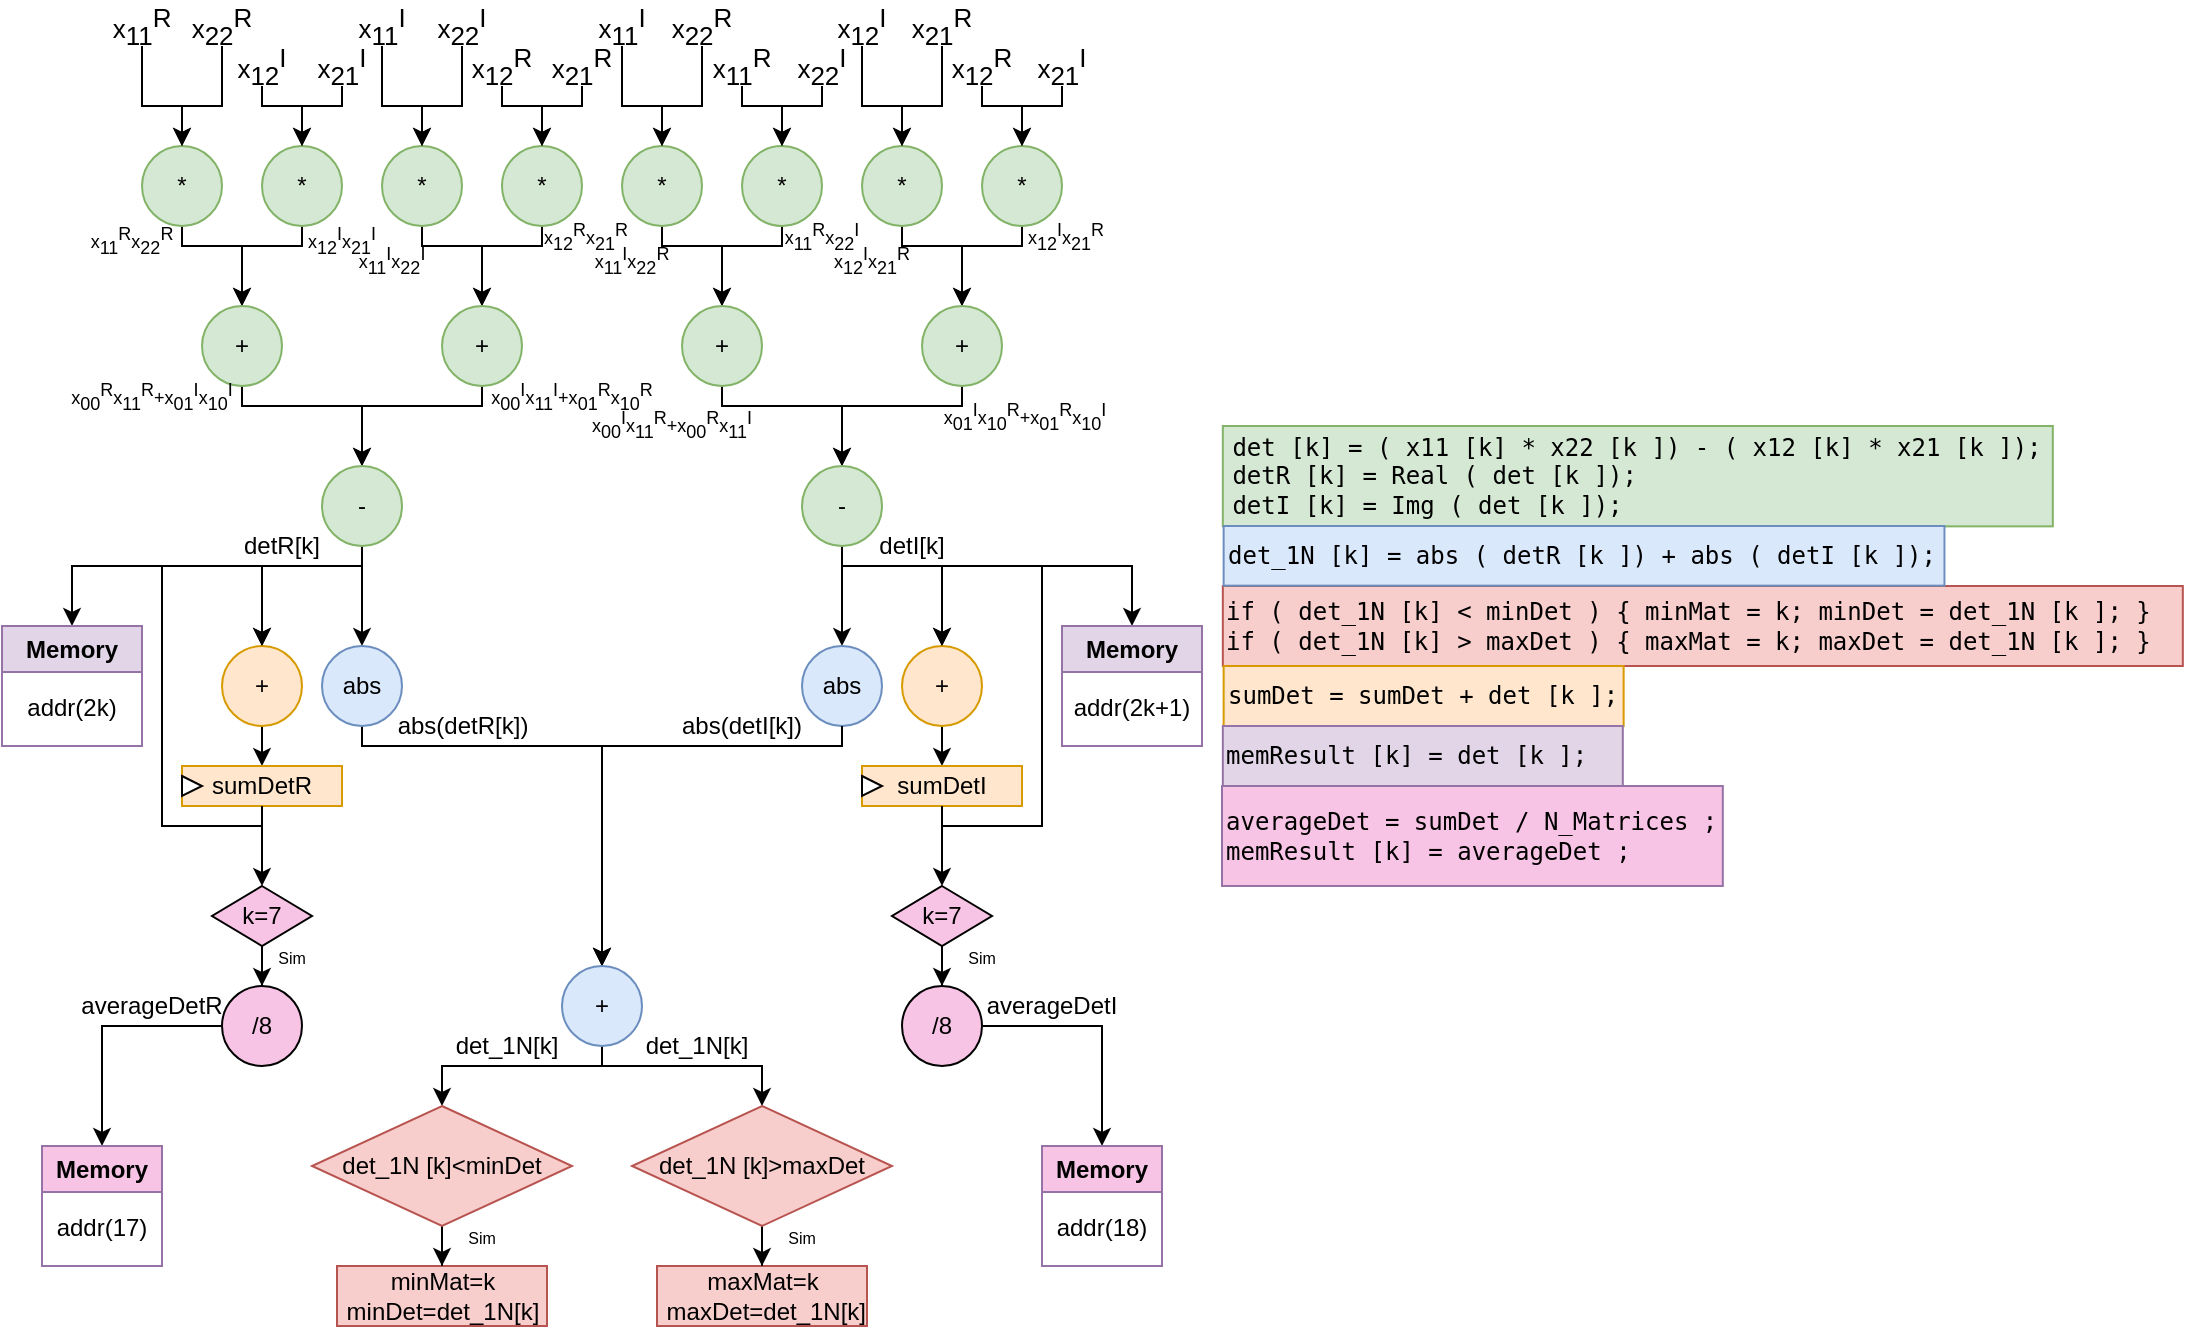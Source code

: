 <mxfile version="24.8.3">
  <diagram name="Page-1" id="7IZlaRfim9HSo66foFJ8">
    <mxGraphModel dx="1222" dy="794" grid="1" gridSize="10" guides="1" tooltips="1" connect="1" arrows="1" fold="1" page="1" pageScale="1" pageWidth="850" pageHeight="1100" math="0" shadow="0">
      <root>
        <mxCell id="0" />
        <mxCell id="1" parent="0" />
        <mxCell id="OnwZRqGxgUayh9ZLNMnh-43" style="edgeStyle=orthogonalEdgeStyle;rounded=0;orthogonalLoop=1;jettySize=auto;html=1;entryX=0.5;entryY=0;entryDx=0;entryDy=0;" parent="1" source="OnwZRqGxgUayh9ZLNMnh-23" target="OnwZRqGxgUayh9ZLNMnh-31" edge="1">
          <mxGeometry relative="1" as="geometry">
            <Array as="points">
              <mxPoint x="260" y="410" />
              <mxPoint x="290" y="410" />
            </Array>
          </mxGeometry>
        </mxCell>
        <mxCell id="OnwZRqGxgUayh9ZLNMnh-23" value="*" style="ellipse;whiteSpace=wrap;html=1;aspect=fixed;fillColor=#d5e8d4;strokeColor=#82b366;" parent="1" vertex="1">
          <mxGeometry x="240" y="360" width="40" height="40" as="geometry" />
        </mxCell>
        <mxCell id="OnwZRqGxgUayh9ZLNMnh-45" style="edgeStyle=orthogonalEdgeStyle;rounded=0;orthogonalLoop=1;jettySize=auto;html=1;entryX=0.5;entryY=0;entryDx=0;entryDy=0;" parent="1" target="OnwZRqGxgUayh9ZLNMnh-32" edge="1">
          <mxGeometry relative="1" as="geometry">
            <mxPoint x="380" y="400" as="sourcePoint" />
            <Array as="points">
              <mxPoint x="380" y="410" />
              <mxPoint x="410" y="410" />
            </Array>
          </mxGeometry>
        </mxCell>
        <mxCell id="OnwZRqGxgUayh9ZLNMnh-48" style="edgeStyle=orthogonalEdgeStyle;rounded=0;orthogonalLoop=1;jettySize=auto;html=1;entryX=0.5;entryY=0;entryDx=0;entryDy=0;" parent="1" target="OnwZRqGxgUayh9ZLNMnh-33" edge="1">
          <mxGeometry relative="1" as="geometry">
            <mxPoint x="500" y="400" as="sourcePoint" />
            <Array as="points">
              <mxPoint x="500" y="410" />
              <mxPoint x="530" y="410" />
            </Array>
          </mxGeometry>
        </mxCell>
        <mxCell id="OnwZRqGxgUayh9ZLNMnh-50" style="edgeStyle=orthogonalEdgeStyle;rounded=0;orthogonalLoop=1;jettySize=auto;html=1;entryX=0.5;entryY=0;entryDx=0;entryDy=0;" parent="1" target="OnwZRqGxgUayh9ZLNMnh-34" edge="1">
          <mxGeometry relative="1" as="geometry">
            <mxPoint x="620" y="400" as="sourcePoint" />
            <Array as="points">
              <mxPoint x="620" y="410" />
              <mxPoint x="650" y="410" />
            </Array>
          </mxGeometry>
        </mxCell>
        <mxCell id="OnwZRqGxgUayh9ZLNMnh-44" style="edgeStyle=orthogonalEdgeStyle;rounded=0;orthogonalLoop=1;jettySize=auto;html=1;entryX=0.5;entryY=0;entryDx=0;entryDy=0;" parent="1" target="OnwZRqGxgUayh9ZLNMnh-31" edge="1">
          <mxGeometry relative="1" as="geometry">
            <mxPoint x="320" y="400" as="sourcePoint" />
            <Array as="points">
              <mxPoint x="320" y="410" />
              <mxPoint x="290" y="410" />
            </Array>
          </mxGeometry>
        </mxCell>
        <mxCell id="OnwZRqGxgUayh9ZLNMnh-47" style="edgeStyle=orthogonalEdgeStyle;rounded=0;orthogonalLoop=1;jettySize=auto;html=1;entryX=0.5;entryY=0;entryDx=0;entryDy=0;" parent="1" target="OnwZRqGxgUayh9ZLNMnh-32" edge="1">
          <mxGeometry relative="1" as="geometry">
            <mxPoint x="440" y="400" as="sourcePoint" />
            <Array as="points">
              <mxPoint x="440" y="410" />
              <mxPoint x="410" y="410" />
            </Array>
          </mxGeometry>
        </mxCell>
        <mxCell id="OnwZRqGxgUayh9ZLNMnh-49" style="edgeStyle=orthogonalEdgeStyle;rounded=0;orthogonalLoop=1;jettySize=auto;html=1;" parent="1" edge="1">
          <mxGeometry relative="1" as="geometry">
            <mxPoint x="530" y="440" as="targetPoint" />
            <mxPoint x="560" y="400" as="sourcePoint" />
            <Array as="points">
              <mxPoint x="560" y="410" />
              <mxPoint x="530" y="410" />
            </Array>
          </mxGeometry>
        </mxCell>
        <mxCell id="OnwZRqGxgUayh9ZLNMnh-51" style="edgeStyle=orthogonalEdgeStyle;rounded=0;orthogonalLoop=1;jettySize=auto;html=1;" parent="1" edge="1">
          <mxGeometry relative="1" as="geometry">
            <mxPoint x="650" y="440" as="targetPoint" />
            <mxPoint x="680" y="400" as="sourcePoint" />
            <Array as="points">
              <mxPoint x="680" y="410" />
              <mxPoint x="650" y="410" />
            </Array>
          </mxGeometry>
        </mxCell>
        <mxCell id="OnwZRqGxgUayh9ZLNMnh-53" style="edgeStyle=orthogonalEdgeStyle;rounded=0;orthogonalLoop=1;jettySize=auto;html=1;entryX=0.5;entryY=0;entryDx=0;entryDy=0;" parent="1" source="OnwZRqGxgUayh9ZLNMnh-31" target="OnwZRqGxgUayh9ZLNMnh-40" edge="1">
          <mxGeometry relative="1" as="geometry">
            <Array as="points">
              <mxPoint x="290" y="490" />
              <mxPoint x="350" y="490" />
            </Array>
          </mxGeometry>
        </mxCell>
        <mxCell id="OnwZRqGxgUayh9ZLNMnh-31" value="+" style="ellipse;whiteSpace=wrap;html=1;aspect=fixed;fillColor=#d5e8d4;strokeColor=#82b366;" parent="1" vertex="1">
          <mxGeometry x="270" y="440" width="40" height="40" as="geometry" />
        </mxCell>
        <mxCell id="OnwZRqGxgUayh9ZLNMnh-54" style="edgeStyle=orthogonalEdgeStyle;rounded=0;orthogonalLoop=1;jettySize=auto;html=1;entryX=0.5;entryY=0;entryDx=0;entryDy=0;" parent="1" source="OnwZRqGxgUayh9ZLNMnh-32" target="OnwZRqGxgUayh9ZLNMnh-40" edge="1">
          <mxGeometry relative="1" as="geometry">
            <Array as="points">
              <mxPoint x="410" y="490" />
              <mxPoint x="350" y="490" />
            </Array>
          </mxGeometry>
        </mxCell>
        <mxCell id="OnwZRqGxgUayh9ZLNMnh-32" value="+" style="ellipse;whiteSpace=wrap;html=1;aspect=fixed;fillColor=#d5e8d4;strokeColor=#82b366;" parent="1" vertex="1">
          <mxGeometry x="390" y="440" width="40" height="40" as="geometry" />
        </mxCell>
        <mxCell id="OnwZRqGxgUayh9ZLNMnh-55" style="edgeStyle=orthogonalEdgeStyle;rounded=0;orthogonalLoop=1;jettySize=auto;html=1;entryX=0.5;entryY=0;entryDx=0;entryDy=0;" parent="1" source="OnwZRqGxgUayh9ZLNMnh-33" target="OnwZRqGxgUayh9ZLNMnh-41" edge="1">
          <mxGeometry relative="1" as="geometry">
            <Array as="points">
              <mxPoint x="530" y="490" />
              <mxPoint x="590" y="490" />
            </Array>
          </mxGeometry>
        </mxCell>
        <mxCell id="OnwZRqGxgUayh9ZLNMnh-33" value="+" style="ellipse;whiteSpace=wrap;html=1;aspect=fixed;fillColor=#d5e8d4;strokeColor=#82b366;" parent="1" vertex="1">
          <mxGeometry x="510" y="440" width="40" height="40" as="geometry" />
        </mxCell>
        <mxCell id="OnwZRqGxgUayh9ZLNMnh-56" style="edgeStyle=orthogonalEdgeStyle;rounded=0;orthogonalLoop=1;jettySize=auto;html=1;" parent="1" source="OnwZRqGxgUayh9ZLNMnh-34" edge="1">
          <mxGeometry relative="1" as="geometry">
            <mxPoint x="590" y="520" as="targetPoint" />
            <Array as="points">
              <mxPoint x="650" y="490" />
              <mxPoint x="590" y="490" />
            </Array>
          </mxGeometry>
        </mxCell>
        <mxCell id="OnwZRqGxgUayh9ZLNMnh-34" value="+" style="ellipse;whiteSpace=wrap;html=1;aspect=fixed;fillColor=#d5e8d4;strokeColor=#82b366;" parent="1" vertex="1">
          <mxGeometry x="630" y="440" width="40" height="40" as="geometry" />
        </mxCell>
        <mxCell id="OnwZRqGxgUayh9ZLNMnh-60" style="edgeStyle=orthogonalEdgeStyle;rounded=0;orthogonalLoop=1;jettySize=auto;html=1;" parent="1" source="OnwZRqGxgUayh9ZLNMnh-40" target="OnwZRqGxgUayh9ZLNMnh-58" edge="1">
          <mxGeometry relative="1" as="geometry" />
        </mxCell>
        <mxCell id="OnwZRqGxgUayh9ZLNMnh-96" style="edgeStyle=orthogonalEdgeStyle;rounded=0;orthogonalLoop=1;jettySize=auto;html=1;exitX=0.5;exitY=1;exitDx=0;exitDy=0;" parent="1" source="OnwZRqGxgUayh9ZLNMnh-40" edge="1">
          <mxGeometry relative="1" as="geometry">
            <mxPoint x="300" y="610" as="targetPoint" />
            <Array as="points">
              <mxPoint x="350" y="570" />
              <mxPoint x="300" y="570" />
              <mxPoint x="300" y="600" />
            </Array>
          </mxGeometry>
        </mxCell>
        <mxCell id="OnwZRqGxgUayh9ZLNMnh-134" style="edgeStyle=orthogonalEdgeStyle;rounded=0;orthogonalLoop=1;jettySize=auto;html=1;entryX=0.5;entryY=0;entryDx=0;entryDy=0;" parent="1" source="OnwZRqGxgUayh9ZLNMnh-40" target="OnwZRqGxgUayh9ZLNMnh-131" edge="1">
          <mxGeometry relative="1" as="geometry">
            <Array as="points">
              <mxPoint x="350" y="570" />
              <mxPoint x="205" y="570" />
            </Array>
          </mxGeometry>
        </mxCell>
        <mxCell id="OnwZRqGxgUayh9ZLNMnh-40" value="-" style="ellipse;whiteSpace=wrap;html=1;aspect=fixed;fillColor=#d5e8d4;strokeColor=#82b366;" parent="1" vertex="1">
          <mxGeometry x="330" y="520" width="40" height="40" as="geometry" />
        </mxCell>
        <mxCell id="OnwZRqGxgUayh9ZLNMnh-61" style="edgeStyle=orthogonalEdgeStyle;rounded=0;orthogonalLoop=1;jettySize=auto;html=1;entryX=0.5;entryY=0;entryDx=0;entryDy=0;" parent="1" source="OnwZRqGxgUayh9ZLNMnh-41" target="OnwZRqGxgUayh9ZLNMnh-59" edge="1">
          <mxGeometry relative="1" as="geometry" />
        </mxCell>
        <mxCell id="OnwZRqGxgUayh9ZLNMnh-97" style="edgeStyle=orthogonalEdgeStyle;rounded=0;orthogonalLoop=1;jettySize=auto;html=1;entryX=0.5;entryY=0;entryDx=0;entryDy=0;" parent="1" source="OnwZRqGxgUayh9ZLNMnh-41" target="OnwZRqGxgUayh9ZLNMnh-95" edge="1">
          <mxGeometry relative="1" as="geometry">
            <Array as="points">
              <mxPoint x="590" y="570" />
              <mxPoint x="640" y="570" />
            </Array>
          </mxGeometry>
        </mxCell>
        <mxCell id="OnwZRqGxgUayh9ZLNMnh-133" style="edgeStyle=orthogonalEdgeStyle;rounded=0;orthogonalLoop=1;jettySize=auto;html=1;entryX=0.5;entryY=0;entryDx=0;entryDy=0;" parent="1" source="OnwZRqGxgUayh9ZLNMnh-41" target="OnwZRqGxgUayh9ZLNMnh-129" edge="1">
          <mxGeometry relative="1" as="geometry">
            <mxPoint x="740" y="600" as="targetPoint" />
            <Array as="points">
              <mxPoint x="590" y="570" />
              <mxPoint x="735" y="570" />
            </Array>
          </mxGeometry>
        </mxCell>
        <mxCell id="OnwZRqGxgUayh9ZLNMnh-41" value="-" style="ellipse;whiteSpace=wrap;html=1;aspect=fixed;fillColor=#d5e8d4;strokeColor=#82b366;" parent="1" vertex="1">
          <mxGeometry x="570" y="520" width="40" height="40" as="geometry" />
        </mxCell>
        <mxCell id="OnwZRqGxgUayh9ZLNMnh-67" style="edgeStyle=orthogonalEdgeStyle;rounded=0;orthogonalLoop=1;jettySize=auto;html=1;entryX=0.5;entryY=0;entryDx=0;entryDy=0;" parent="1" source="OnwZRqGxgUayh9ZLNMnh-58" target="OnwZRqGxgUayh9ZLNMnh-63" edge="1">
          <mxGeometry relative="1" as="geometry">
            <Array as="points">
              <mxPoint x="350" y="660" />
              <mxPoint x="470" y="660" />
            </Array>
          </mxGeometry>
        </mxCell>
        <mxCell id="OnwZRqGxgUayh9ZLNMnh-58" value="abs" style="ellipse;whiteSpace=wrap;html=1;aspect=fixed;fillColor=#dae8fc;strokeColor=#6c8ebf;" parent="1" vertex="1">
          <mxGeometry x="330" y="610" width="40" height="40" as="geometry" />
        </mxCell>
        <mxCell id="OnwZRqGxgUayh9ZLNMnh-68" style="edgeStyle=orthogonalEdgeStyle;rounded=0;orthogonalLoop=1;jettySize=auto;html=1;entryX=0.5;entryY=0;entryDx=0;entryDy=0;" parent="1" source="OnwZRqGxgUayh9ZLNMnh-63" target="OnwZRqGxgUayh9ZLNMnh-63" edge="1">
          <mxGeometry relative="1" as="geometry">
            <mxPoint x="480" y="760" as="targetPoint" />
            <Array as="points">
              <mxPoint x="470" y="760" />
              <mxPoint x="470" y="760" />
            </Array>
          </mxGeometry>
        </mxCell>
        <mxCell id="OnwZRqGxgUayh9ZLNMnh-59" value="abs" style="ellipse;whiteSpace=wrap;html=1;aspect=fixed;fillColor=#dae8fc;strokeColor=#6c8ebf;" parent="1" vertex="1">
          <mxGeometry x="570" y="610" width="40" height="40" as="geometry" />
        </mxCell>
        <mxCell id="OnwZRqGxgUayh9ZLNMnh-70" value="" style="edgeStyle=orthogonalEdgeStyle;rounded=0;orthogonalLoop=1;jettySize=auto;html=1;" parent="1" source="OnwZRqGxgUayh9ZLNMnh-59" target="OnwZRqGxgUayh9ZLNMnh-63" edge="1">
          <mxGeometry relative="1" as="geometry">
            <mxPoint x="470" y="710" as="targetPoint" />
            <mxPoint x="590" y="650" as="sourcePoint" />
            <Array as="points">
              <mxPoint x="590" y="660" />
              <mxPoint x="470" y="660" />
            </Array>
          </mxGeometry>
        </mxCell>
        <mxCell id="OnwZRqGxgUayh9ZLNMnh-72" style="edgeStyle=orthogonalEdgeStyle;rounded=0;orthogonalLoop=1;jettySize=auto;html=1;entryX=0.5;entryY=0;entryDx=0;entryDy=0;" parent="1" source="OnwZRqGxgUayh9ZLNMnh-63" target="OnwZRqGxgUayh9ZLNMnh-86" edge="1">
          <mxGeometry relative="1" as="geometry">
            <mxPoint x="390" y="800" as="targetPoint" />
            <Array as="points">
              <mxPoint x="470" y="820" />
              <mxPoint x="390" y="820" />
            </Array>
          </mxGeometry>
        </mxCell>
        <mxCell id="OnwZRqGxgUayh9ZLNMnh-75" style="edgeStyle=orthogonalEdgeStyle;rounded=0;orthogonalLoop=1;jettySize=auto;html=1;entryX=0.5;entryY=0;entryDx=0;entryDy=0;" parent="1" source="OnwZRqGxgUayh9ZLNMnh-63" target="OnwZRqGxgUayh9ZLNMnh-88" edge="1">
          <mxGeometry relative="1" as="geometry">
            <mxPoint x="550" y="800" as="targetPoint" />
            <Array as="points">
              <mxPoint x="470" y="820" />
              <mxPoint x="550" y="820" />
            </Array>
          </mxGeometry>
        </mxCell>
        <mxCell id="OnwZRqGxgUayh9ZLNMnh-63" value="+" style="ellipse;whiteSpace=wrap;html=1;aspect=fixed;fillColor=#dae8fc;strokeColor=#6c8ebf;" parent="1" vertex="1">
          <mxGeometry x="450" y="770" width="40" height="40" as="geometry" />
        </mxCell>
        <mxCell id="OnwZRqGxgUayh9ZLNMnh-81" value="&lt;div&gt;minMat=k&lt;/div&gt;&lt;div&gt;minDet=det_1N[k]&lt;/div&gt;" style="rounded=0;whiteSpace=wrap;html=1;fillColor=#f8cecc;strokeColor=#b85450;" parent="1" vertex="1">
          <mxGeometry x="337.5" y="920" width="105" height="30" as="geometry" />
        </mxCell>
        <mxCell id="OnwZRqGxgUayh9ZLNMnh-82" value="&lt;div&gt;maxMat=k&lt;/div&gt;&lt;div&gt;&amp;nbsp;maxDet=det_1N[k]&lt;/div&gt;" style="rounded=0;whiteSpace=wrap;html=1;fillColor=#f8cecc;strokeColor=#b85450;" parent="1" vertex="1">
          <mxGeometry x="497.5" y="920" width="105" height="30" as="geometry" />
        </mxCell>
        <mxCell id="OnwZRqGxgUayh9ZLNMnh-90" style="edgeStyle=orthogonalEdgeStyle;rounded=0;orthogonalLoop=1;jettySize=auto;html=1;entryX=0.5;entryY=0;entryDx=0;entryDy=0;" parent="1" source="OnwZRqGxgUayh9ZLNMnh-86" target="OnwZRqGxgUayh9ZLNMnh-81" edge="1">
          <mxGeometry relative="1" as="geometry" />
        </mxCell>
        <mxCell id="OnwZRqGxgUayh9ZLNMnh-86" value="det_1N [k]&amp;lt;minDet" style="rhombus;whiteSpace=wrap;html=1;fillColor=#f8cecc;strokeColor=#b85450;" parent="1" vertex="1">
          <mxGeometry x="325" y="840" width="130" height="60" as="geometry" />
        </mxCell>
        <mxCell id="OnwZRqGxgUayh9ZLNMnh-91" style="edgeStyle=orthogonalEdgeStyle;rounded=0;orthogonalLoop=1;jettySize=auto;html=1;" parent="1" source="OnwZRqGxgUayh9ZLNMnh-88" target="OnwZRqGxgUayh9ZLNMnh-82" edge="1">
          <mxGeometry relative="1" as="geometry" />
        </mxCell>
        <mxCell id="OnwZRqGxgUayh9ZLNMnh-88" value="det_1N [k]&amp;gt;maxDet" style="rhombus;whiteSpace=wrap;html=1;fillColor=#f8cecc;strokeColor=#b85450;" parent="1" vertex="1">
          <mxGeometry x="485" y="840" width="130" height="60" as="geometry" />
        </mxCell>
        <mxCell id="OnwZRqGxgUayh9ZLNMnh-92" value="&lt;font style=&quot;font-size: 8px;&quot;&gt;Sim&lt;/font&gt;" style="text;html=1;align=center;verticalAlign=middle;whiteSpace=wrap;rounded=0;" parent="1" vertex="1">
          <mxGeometry x="560" y="900" width="20" height="10" as="geometry" />
        </mxCell>
        <mxCell id="OnwZRqGxgUayh9ZLNMnh-93" value="&lt;font style=&quot;font-size: 8px;&quot;&gt;Sim&lt;/font&gt;" style="text;html=1;align=center;verticalAlign=middle;whiteSpace=wrap;rounded=0;" parent="1" vertex="1">
          <mxGeometry x="400" y="900" width="20" height="10" as="geometry" />
        </mxCell>
        <mxCell id="OnwZRqGxgUayh9ZLNMnh-102" style="edgeStyle=orthogonalEdgeStyle;rounded=0;orthogonalLoop=1;jettySize=auto;html=1;exitX=0.5;exitY=1;exitDx=0;exitDy=0;entryX=0.5;entryY=0;entryDx=0;entryDy=0;" parent="1" source="OnwZRqGxgUayh9ZLNMnh-94" target="OnwZRqGxgUayh9ZLNMnh-99" edge="1">
          <mxGeometry relative="1" as="geometry" />
        </mxCell>
        <mxCell id="OnwZRqGxgUayh9ZLNMnh-94" value="+" style="ellipse;whiteSpace=wrap;html=1;aspect=fixed;fillColor=#ffe6cc;strokeColor=#d79b00;" parent="1" vertex="1">
          <mxGeometry x="280" y="610" width="40" height="40" as="geometry" />
        </mxCell>
        <mxCell id="OnwZRqGxgUayh9ZLNMnh-103" style="edgeStyle=orthogonalEdgeStyle;rounded=0;orthogonalLoop=1;jettySize=auto;html=1;exitX=0.5;exitY=1;exitDx=0;exitDy=0;entryX=0.5;entryY=0;entryDx=0;entryDy=0;" parent="1" source="OnwZRqGxgUayh9ZLNMnh-95" target="OnwZRqGxgUayh9ZLNMnh-100" edge="1">
          <mxGeometry relative="1" as="geometry">
            <Array as="points">
              <mxPoint x="640" y="660" />
              <mxPoint x="640" y="660" />
            </Array>
          </mxGeometry>
        </mxCell>
        <mxCell id="OnwZRqGxgUayh9ZLNMnh-95" value="+" style="ellipse;whiteSpace=wrap;html=1;aspect=fixed;fillColor=#ffe6cc;strokeColor=#d79b00;" parent="1" vertex="1">
          <mxGeometry x="620" y="610" width="40" height="40" as="geometry" />
        </mxCell>
        <mxCell id="OnwZRqGxgUayh9ZLNMnh-104" style="edgeStyle=orthogonalEdgeStyle;rounded=0;orthogonalLoop=1;jettySize=auto;html=1;entryX=0.5;entryY=0;entryDx=0;entryDy=0;" parent="1" source="OnwZRqGxgUayh9ZLNMnh-99" target="OnwZRqGxgUayh9ZLNMnh-94" edge="1">
          <mxGeometry relative="1" as="geometry">
            <Array as="points">
              <mxPoint x="300" y="700" />
              <mxPoint x="250" y="700" />
              <mxPoint x="250" y="570" />
              <mxPoint x="300" y="570" />
            </Array>
          </mxGeometry>
        </mxCell>
        <mxCell id="OnwZRqGxgUayh9ZLNMnh-109" style="edgeStyle=orthogonalEdgeStyle;rounded=0;orthogonalLoop=1;jettySize=auto;html=1;entryX=0.5;entryY=0;entryDx=0;entryDy=0;" parent="1" source="OnwZRqGxgUayh9ZLNMnh-112" target="OnwZRqGxgUayh9ZLNMnh-108" edge="1">
          <mxGeometry relative="1" as="geometry" />
        </mxCell>
        <mxCell id="OnwZRqGxgUayh9ZLNMnh-99" value="sumDetR" style="rounded=0;whiteSpace=wrap;html=1;fillColor=#ffe6cc;strokeColor=#d79b00;" parent="1" vertex="1">
          <mxGeometry x="260" y="670" width="80" height="20" as="geometry" />
        </mxCell>
        <mxCell id="OnwZRqGxgUayh9ZLNMnh-105" style="edgeStyle=orthogonalEdgeStyle;rounded=0;orthogonalLoop=1;jettySize=auto;html=1;entryX=0.5;entryY=0;entryDx=0;entryDy=0;" parent="1" source="OnwZRqGxgUayh9ZLNMnh-100" target="OnwZRqGxgUayh9ZLNMnh-95" edge="1">
          <mxGeometry relative="1" as="geometry">
            <Array as="points">
              <mxPoint x="640" y="700" />
              <mxPoint x="690" y="700" />
              <mxPoint x="690" y="570" />
              <mxPoint x="640" y="570" />
            </Array>
          </mxGeometry>
        </mxCell>
        <mxCell id="OnwZRqGxgUayh9ZLNMnh-111" style="edgeStyle=orthogonalEdgeStyle;rounded=0;orthogonalLoop=1;jettySize=auto;html=1;entryX=0.5;entryY=0;entryDx=0;entryDy=0;" parent="1" source="OnwZRqGxgUayh9ZLNMnh-116" target="OnwZRqGxgUayh9ZLNMnh-110" edge="1">
          <mxGeometry relative="1" as="geometry" />
        </mxCell>
        <mxCell id="OnwZRqGxgUayh9ZLNMnh-100" value="sumDetI" style="rounded=0;whiteSpace=wrap;html=1;fillColor=#ffe6cc;strokeColor=#d79b00;" parent="1" vertex="1">
          <mxGeometry x="600" y="670" width="80" height="20" as="geometry" />
        </mxCell>
        <mxCell id="OnwZRqGxgUayh9ZLNMnh-106" value="" style="triangle;whiteSpace=wrap;html=1;" parent="1" vertex="1">
          <mxGeometry x="260" y="675" width="10" height="10" as="geometry" />
        </mxCell>
        <mxCell id="OnwZRqGxgUayh9ZLNMnh-107" value="" style="triangle;whiteSpace=wrap;html=1;" parent="1" vertex="1">
          <mxGeometry x="600" y="675" width="10" height="10" as="geometry" />
        </mxCell>
        <mxCell id="OnwZRqGxgUayh9ZLNMnh-211" style="edgeStyle=orthogonalEdgeStyle;rounded=0;orthogonalLoop=1;jettySize=auto;html=1;entryX=0.5;entryY=0;entryDx=0;entryDy=0;" parent="1" source="OnwZRqGxgUayh9ZLNMnh-108" target="OnwZRqGxgUayh9ZLNMnh-207" edge="1">
          <mxGeometry relative="1" as="geometry" />
        </mxCell>
        <mxCell id="OnwZRqGxgUayh9ZLNMnh-108" value="/8" style="ellipse;whiteSpace=wrap;html=1;aspect=fixed;fillColor=#F8C4E5;" parent="1" vertex="1">
          <mxGeometry x="280" y="780" width="40" height="40" as="geometry" />
        </mxCell>
        <mxCell id="OnwZRqGxgUayh9ZLNMnh-213" style="edgeStyle=orthogonalEdgeStyle;rounded=0;orthogonalLoop=1;jettySize=auto;html=1;entryX=0.5;entryY=0;entryDx=0;entryDy=0;" parent="1" source="OnwZRqGxgUayh9ZLNMnh-110" target="OnwZRqGxgUayh9ZLNMnh-209" edge="1">
          <mxGeometry relative="1" as="geometry" />
        </mxCell>
        <mxCell id="OnwZRqGxgUayh9ZLNMnh-110" value="/8" style="ellipse;whiteSpace=wrap;html=1;aspect=fixed;fillColor=#F8C4E5;" parent="1" vertex="1">
          <mxGeometry x="620" y="780" width="40" height="40" as="geometry" />
        </mxCell>
        <mxCell id="OnwZRqGxgUayh9ZLNMnh-114" value="" style="edgeStyle=orthogonalEdgeStyle;rounded=0;orthogonalLoop=1;jettySize=auto;html=1;entryX=0.5;entryY=0;entryDx=0;entryDy=0;" parent="1" source="OnwZRqGxgUayh9ZLNMnh-99" target="OnwZRqGxgUayh9ZLNMnh-112" edge="1">
          <mxGeometry relative="1" as="geometry">
            <mxPoint x="270" y="690" as="sourcePoint" />
            <mxPoint x="270" y="770" as="targetPoint" />
          </mxGeometry>
        </mxCell>
        <mxCell id="OnwZRqGxgUayh9ZLNMnh-112" value="k=7" style="rhombus;whiteSpace=wrap;html=1;fillColor=#F8C4E5;" parent="1" vertex="1">
          <mxGeometry x="275" y="730" width="50" height="30" as="geometry" />
        </mxCell>
        <mxCell id="OnwZRqGxgUayh9ZLNMnh-117" value="" style="edgeStyle=orthogonalEdgeStyle;rounded=0;orthogonalLoop=1;jettySize=auto;html=1;entryX=0.5;entryY=0;entryDx=0;entryDy=0;" parent="1" source="OnwZRqGxgUayh9ZLNMnh-100" target="OnwZRqGxgUayh9ZLNMnh-116" edge="1">
          <mxGeometry relative="1" as="geometry">
            <mxPoint x="670" y="690" as="sourcePoint" />
            <mxPoint x="670" y="770" as="targetPoint" />
          </mxGeometry>
        </mxCell>
        <mxCell id="OnwZRqGxgUayh9ZLNMnh-116" value="k=7" style="rhombus;whiteSpace=wrap;html=1;fillColor=#F8C4E5;" parent="1" vertex="1">
          <mxGeometry x="615" y="730" width="50" height="30" as="geometry" />
        </mxCell>
        <mxCell id="OnwZRqGxgUayh9ZLNMnh-119" value="&lt;font style=&quot;font-size: 8px;&quot;&gt;Sim&lt;/font&gt;" style="text;html=1;align=center;verticalAlign=middle;whiteSpace=wrap;rounded=0;" parent="1" vertex="1">
          <mxGeometry x="305" y="760" width="20" height="10" as="geometry" />
        </mxCell>
        <mxCell id="OnwZRqGxgUayh9ZLNMnh-120" value="&lt;font style=&quot;font-size: 8px;&quot;&gt;Sim&lt;/font&gt;" style="text;html=1;align=center;verticalAlign=middle;whiteSpace=wrap;rounded=0;" parent="1" vertex="1">
          <mxGeometry x="650" y="760" width="20" height="10" as="geometry" />
        </mxCell>
        <mxCell id="OnwZRqGxgUayh9ZLNMnh-121" value="&lt;div align=&quot;left&quot;&gt;&lt;pre&gt;det [k] = ( x11 [k] * x22 [k ]) - ( x12 [k] * x21 [k ]);&lt;br&gt;detR [k] = Real ( det [k ]);&lt;br&gt;detI [k] = Img ( det [k ]);&lt;/pre&gt;&lt;/div&gt;" style="whiteSpace=wrap;html=1;align=center;fillColor=#d5e8d4;strokeColor=#82b366;" parent="1" vertex="1">
          <mxGeometry x="780.41" y="500" width="415" height="50.18" as="geometry" />
        </mxCell>
        <mxCell id="OnwZRqGxgUayh9ZLNMnh-122" value="&lt;pre&gt;if ( det_1N [k] &amp;lt; minDet ) { minMat = k; minDet = det_1N [k ]; }&lt;br&gt;if ( det_1N [k] &amp;gt; maxDet ) { maxMat = k; maxDet = det_1N [k ]; }&lt;/pre&gt;" style="whiteSpace=wrap;html=1;align=left;fillColor=#f8cecc;strokeColor=#b85450;" parent="1" vertex="1">
          <mxGeometry x="780.41" y="580" width="480" height="40" as="geometry" />
        </mxCell>
        <mxCell id="OnwZRqGxgUayh9ZLNMnh-123" value="&lt;pre&gt;sumDet = sumDet + det [k ];&lt;/pre&gt;" style="whiteSpace=wrap;html=1;align=left;fillColor=#ffe6cc;strokeColor=#d79b00;" parent="1" vertex="1">
          <mxGeometry x="780.82" y="620" width="200" height="30" as="geometry" />
        </mxCell>
        <mxCell id="OnwZRqGxgUayh9ZLNMnh-124" value="&lt;pre&gt;memResult [k] = det [k ];&lt;/pre&gt;" style="whiteSpace=wrap;html=1;align=left;fillColor=#e1d5e7;strokeColor=#9673a6;" parent="1" vertex="1">
          <mxGeometry x="780.41" y="650" width="200" height="30" as="geometry" />
        </mxCell>
        <mxCell id="OnwZRqGxgUayh9ZLNMnh-126" value="&lt;pre&gt;averageDet = sumDet / N_Matrices ;&lt;br&gt;memResult [k] = averageDet ;&lt;/pre&gt;" style="whiteSpace=wrap;html=1;align=left;fillColor=#F8C4E5;strokeColor=#9673a6;" parent="1" vertex="1">
          <mxGeometry x="780" y="680" width="250.41" height="50" as="geometry" />
        </mxCell>
        <mxCell id="OnwZRqGxgUayh9ZLNMnh-127" value="&lt;pre&gt;det_1N [k] = abs ( detR [k ]) + abs ( detI [k ]);&lt;/pre&gt;" style="whiteSpace=wrap;html=1;align=left;fillColor=#dae8fc;strokeColor=#6c8ebf;" parent="1" vertex="1">
          <mxGeometry x="780.82" y="550" width="360.41" height="29.82" as="geometry" />
        </mxCell>
        <mxCell id="OnwZRqGxgUayh9ZLNMnh-129" value="Memory" style="swimlane;whiteSpace=wrap;html=1;fillColor=#e1d5e7;strokeColor=#9673a6;" parent="1" vertex="1">
          <mxGeometry x="700" y="600" width="70" height="60" as="geometry" />
        </mxCell>
        <mxCell id="OnwZRqGxgUayh9ZLNMnh-130" value="addr(2k+1)" style="text;html=1;align=center;verticalAlign=middle;whiteSpace=wrap;rounded=0;" parent="OnwZRqGxgUayh9ZLNMnh-129" vertex="1">
          <mxGeometry y="30.72" width="70" height="20" as="geometry" />
        </mxCell>
        <mxCell id="OnwZRqGxgUayh9ZLNMnh-131" value="Memory" style="swimlane;whiteSpace=wrap;html=1;fillColor=#e1d5e7;strokeColor=#9673a6;" parent="1" vertex="1">
          <mxGeometry x="170" y="600" width="70" height="60" as="geometry" />
        </mxCell>
        <mxCell id="OnwZRqGxgUayh9ZLNMnh-132" value="addr(2k)" style="text;html=1;align=center;verticalAlign=middle;whiteSpace=wrap;rounded=0;" parent="OnwZRqGxgUayh9ZLNMnh-131" vertex="1">
          <mxGeometry y="30.72" width="70" height="20" as="geometry" />
        </mxCell>
        <mxCell id="OnwZRqGxgUayh9ZLNMnh-150" style="edgeStyle=orthogonalEdgeStyle;rounded=0;orthogonalLoop=1;jettySize=auto;html=1;entryX=0.5;entryY=0;entryDx=0;entryDy=0;" parent="1" source="OnwZRqGxgUayh9ZLNMnh-136" target="OnwZRqGxgUayh9ZLNMnh-23" edge="1">
          <mxGeometry relative="1" as="geometry">
            <Array as="points">
              <mxPoint x="240" y="340" />
              <mxPoint x="260" y="340" />
            </Array>
          </mxGeometry>
        </mxCell>
        <mxCell id="OnwZRqGxgUayh9ZLNMnh-136" value="&lt;font style=&quot;font-size: 13px;&quot;&gt;x&lt;sub style=&quot;font-size: 13px;&quot;&gt;11&lt;/sub&gt;&lt;sup style=&quot;font-size: 13px;&quot;&gt;R&lt;/sup&gt;&lt;/font&gt;" style="text;html=1;align=center;verticalAlign=middle;whiteSpace=wrap;rounded=0;fontSize=13;" parent="1" vertex="1">
          <mxGeometry x="230" y="290" width="20" height="20" as="geometry" />
        </mxCell>
        <mxCell id="OnwZRqGxgUayh9ZLNMnh-151" style="edgeStyle=orthogonalEdgeStyle;rounded=0;orthogonalLoop=1;jettySize=auto;html=1;entryX=0.5;entryY=0;entryDx=0;entryDy=0;" parent="1" source="OnwZRqGxgUayh9ZLNMnh-138" target="OnwZRqGxgUayh9ZLNMnh-23" edge="1">
          <mxGeometry relative="1" as="geometry">
            <Array as="points">
              <mxPoint x="280" y="340" />
              <mxPoint x="260" y="340" />
            </Array>
          </mxGeometry>
        </mxCell>
        <mxCell id="OnwZRqGxgUayh9ZLNMnh-138" value="&lt;font style=&quot;font-size: 13px;&quot;&gt;x&lt;sub style=&quot;font-size: 13px;&quot;&gt;22&lt;/sub&gt;&lt;sup style=&quot;font-size: 13px;&quot;&gt;R&lt;/sup&gt;&lt;/font&gt;" style="text;html=1;align=center;verticalAlign=middle;whiteSpace=wrap;rounded=0;fontSize=13;" parent="1" vertex="1">
          <mxGeometry x="270" y="290" width="20" height="20" as="geometry" />
        </mxCell>
        <mxCell id="OnwZRqGxgUayh9ZLNMnh-153" value="*" style="ellipse;whiteSpace=wrap;html=1;aspect=fixed;fillColor=#d5e8d4;strokeColor=#82b366;" parent="1" vertex="1">
          <mxGeometry x="300" y="360" width="40" height="40" as="geometry" />
        </mxCell>
        <mxCell id="OnwZRqGxgUayh9ZLNMnh-154" style="edgeStyle=orthogonalEdgeStyle;rounded=0;orthogonalLoop=1;jettySize=auto;html=1;entryX=0.5;entryY=0;entryDx=0;entryDy=0;" parent="1" source="OnwZRqGxgUayh9ZLNMnh-155" target="OnwZRqGxgUayh9ZLNMnh-153" edge="1">
          <mxGeometry relative="1" as="geometry">
            <Array as="points">
              <mxPoint x="300" y="340" />
              <mxPoint x="320" y="340" />
            </Array>
          </mxGeometry>
        </mxCell>
        <mxCell id="OnwZRqGxgUayh9ZLNMnh-155" value="&lt;font style=&quot;font-size: 13px;&quot;&gt;x&lt;sub style=&quot;font-size: 13px;&quot;&gt;12&lt;/sub&gt;&lt;sup style=&quot;font-size: 13px;&quot;&gt;I&lt;/sup&gt;&lt;/font&gt;" style="text;html=1;align=center;verticalAlign=middle;whiteSpace=wrap;rounded=0;fontSize=13;" parent="1" vertex="1">
          <mxGeometry x="290" y="310" width="20" height="20" as="geometry" />
        </mxCell>
        <mxCell id="OnwZRqGxgUayh9ZLNMnh-156" style="edgeStyle=orthogonalEdgeStyle;rounded=0;orthogonalLoop=1;jettySize=auto;html=1;entryX=0.5;entryY=0;entryDx=0;entryDy=0;" parent="1" source="OnwZRqGxgUayh9ZLNMnh-157" target="OnwZRqGxgUayh9ZLNMnh-153" edge="1">
          <mxGeometry relative="1" as="geometry">
            <Array as="points">
              <mxPoint x="340" y="340" />
              <mxPoint x="320" y="340" />
            </Array>
          </mxGeometry>
        </mxCell>
        <mxCell id="OnwZRqGxgUayh9ZLNMnh-157" value="&lt;font style=&quot;font-size: 13px;&quot;&gt;x&lt;sub style=&quot;font-size: 13px;&quot;&gt;21&lt;/sub&gt;&lt;sup style=&quot;font-size: 13px;&quot;&gt;I&lt;/sup&gt;&lt;/font&gt;" style="text;html=1;align=center;verticalAlign=middle;whiteSpace=wrap;rounded=0;fontSize=13;" parent="1" vertex="1">
          <mxGeometry x="330" y="310" width="20" height="20" as="geometry" />
        </mxCell>
        <mxCell id="OnwZRqGxgUayh9ZLNMnh-158" value="*" style="ellipse;whiteSpace=wrap;html=1;aspect=fixed;fillColor=#d5e8d4;strokeColor=#82b366;" parent="1" vertex="1">
          <mxGeometry x="360" y="360" width="40" height="40" as="geometry" />
        </mxCell>
        <mxCell id="OnwZRqGxgUayh9ZLNMnh-159" style="edgeStyle=orthogonalEdgeStyle;rounded=0;orthogonalLoop=1;jettySize=auto;html=1;entryX=0.5;entryY=0;entryDx=0;entryDy=0;" parent="1" source="OnwZRqGxgUayh9ZLNMnh-160" target="OnwZRqGxgUayh9ZLNMnh-158" edge="1">
          <mxGeometry relative="1" as="geometry">
            <Array as="points">
              <mxPoint x="360" y="340" />
              <mxPoint x="380" y="340" />
            </Array>
          </mxGeometry>
        </mxCell>
        <mxCell id="OnwZRqGxgUayh9ZLNMnh-160" value="&lt;font style=&quot;font-size: 13px;&quot;&gt;x&lt;sub style=&quot;font-size: 13px;&quot;&gt;11&lt;/sub&gt;&lt;sup style=&quot;font-size: 13px;&quot;&gt;I&lt;/sup&gt;&lt;/font&gt;" style="text;html=1;align=center;verticalAlign=middle;whiteSpace=wrap;rounded=0;fontSize=13;" parent="1" vertex="1">
          <mxGeometry x="350" y="290" width="20" height="20" as="geometry" />
        </mxCell>
        <mxCell id="OnwZRqGxgUayh9ZLNMnh-161" style="edgeStyle=orthogonalEdgeStyle;rounded=0;orthogonalLoop=1;jettySize=auto;html=1;entryX=0.5;entryY=0;entryDx=0;entryDy=0;" parent="1" source="OnwZRqGxgUayh9ZLNMnh-162" target="OnwZRqGxgUayh9ZLNMnh-158" edge="1">
          <mxGeometry relative="1" as="geometry">
            <Array as="points">
              <mxPoint x="400" y="340" />
              <mxPoint x="380" y="340" />
            </Array>
          </mxGeometry>
        </mxCell>
        <mxCell id="OnwZRqGxgUayh9ZLNMnh-162" value="&lt;font style=&quot;font-size: 13px;&quot;&gt;x&lt;sub style=&quot;font-size: 13px;&quot;&gt;22&lt;/sub&gt;&lt;sup style=&quot;font-size: 13px;&quot;&gt;I&lt;/sup&gt;&lt;/font&gt;" style="text;html=1;align=center;verticalAlign=middle;whiteSpace=wrap;rounded=0;fontSize=13;" parent="1" vertex="1">
          <mxGeometry x="390" y="290" width="20" height="20" as="geometry" />
        </mxCell>
        <mxCell id="OnwZRqGxgUayh9ZLNMnh-163" value="*" style="ellipse;whiteSpace=wrap;html=1;aspect=fixed;fillColor=#d5e8d4;strokeColor=#82b366;" parent="1" vertex="1">
          <mxGeometry x="420" y="360" width="40" height="40" as="geometry" />
        </mxCell>
        <mxCell id="OnwZRqGxgUayh9ZLNMnh-164" style="edgeStyle=orthogonalEdgeStyle;rounded=0;orthogonalLoop=1;jettySize=auto;html=1;entryX=0.5;entryY=0;entryDx=0;entryDy=0;" parent="1" source="OnwZRqGxgUayh9ZLNMnh-165" target="OnwZRqGxgUayh9ZLNMnh-163" edge="1">
          <mxGeometry relative="1" as="geometry">
            <Array as="points">
              <mxPoint x="420" y="340" />
              <mxPoint x="440" y="340" />
            </Array>
          </mxGeometry>
        </mxCell>
        <mxCell id="OnwZRqGxgUayh9ZLNMnh-165" value="&lt;font style=&quot;font-size: 13px;&quot;&gt;x&lt;sub style=&quot;font-size: 13px;&quot;&gt;12&lt;/sub&gt;&lt;sup style=&quot;font-size: 13px;&quot;&gt;R&lt;/sup&gt;&lt;/font&gt;" style="text;html=1;align=center;verticalAlign=middle;whiteSpace=wrap;rounded=0;fontSize=13;" parent="1" vertex="1">
          <mxGeometry x="410" y="310" width="20" height="20" as="geometry" />
        </mxCell>
        <mxCell id="OnwZRqGxgUayh9ZLNMnh-166" style="edgeStyle=orthogonalEdgeStyle;rounded=0;orthogonalLoop=1;jettySize=auto;html=1;entryX=0.5;entryY=0;entryDx=0;entryDy=0;" parent="1" source="OnwZRqGxgUayh9ZLNMnh-167" target="OnwZRqGxgUayh9ZLNMnh-163" edge="1">
          <mxGeometry relative="1" as="geometry">
            <Array as="points">
              <mxPoint x="460" y="340" />
              <mxPoint x="440" y="340" />
            </Array>
          </mxGeometry>
        </mxCell>
        <mxCell id="OnwZRqGxgUayh9ZLNMnh-167" value="&lt;font style=&quot;font-size: 13px;&quot;&gt;x&lt;sub style=&quot;font-size: 13px;&quot;&gt;21&lt;/sub&gt;&lt;sup style=&quot;font-size: 13px;&quot;&gt;R&lt;/sup&gt;&lt;/font&gt;" style="text;html=1;align=center;verticalAlign=middle;whiteSpace=wrap;rounded=0;fontSize=13;" parent="1" vertex="1">
          <mxGeometry x="450" y="310" width="20" height="20" as="geometry" />
        </mxCell>
        <mxCell id="OnwZRqGxgUayh9ZLNMnh-168" value="*" style="ellipse;whiteSpace=wrap;html=1;aspect=fixed;fillColor=#d5e8d4;strokeColor=#82b366;" parent="1" vertex="1">
          <mxGeometry x="480" y="360" width="40" height="40" as="geometry" />
        </mxCell>
        <mxCell id="OnwZRqGxgUayh9ZLNMnh-169" style="edgeStyle=orthogonalEdgeStyle;rounded=0;orthogonalLoop=1;jettySize=auto;html=1;entryX=0.5;entryY=0;entryDx=0;entryDy=0;" parent="1" source="OnwZRqGxgUayh9ZLNMnh-170" target="OnwZRqGxgUayh9ZLNMnh-168" edge="1">
          <mxGeometry relative="1" as="geometry">
            <Array as="points">
              <mxPoint x="480" y="340" />
              <mxPoint x="500" y="340" />
            </Array>
          </mxGeometry>
        </mxCell>
        <mxCell id="OnwZRqGxgUayh9ZLNMnh-170" value="&lt;font style=&quot;font-size: 13px;&quot;&gt;x&lt;sub style=&quot;font-size: 13px;&quot;&gt;11&lt;/sub&gt;&lt;sup style=&quot;font-size: 13px;&quot;&gt;I&lt;/sup&gt;&lt;/font&gt;" style="text;html=1;align=center;verticalAlign=middle;whiteSpace=wrap;rounded=0;fontSize=13;" parent="1" vertex="1">
          <mxGeometry x="470" y="290" width="20" height="20" as="geometry" />
        </mxCell>
        <mxCell id="OnwZRqGxgUayh9ZLNMnh-171" style="edgeStyle=orthogonalEdgeStyle;rounded=0;orthogonalLoop=1;jettySize=auto;html=1;entryX=0.5;entryY=0;entryDx=0;entryDy=0;" parent="1" source="OnwZRqGxgUayh9ZLNMnh-172" target="OnwZRqGxgUayh9ZLNMnh-168" edge="1">
          <mxGeometry relative="1" as="geometry">
            <Array as="points">
              <mxPoint x="520" y="340" />
              <mxPoint x="500" y="340" />
            </Array>
          </mxGeometry>
        </mxCell>
        <mxCell id="OnwZRqGxgUayh9ZLNMnh-172" value="&lt;font style=&quot;font-size: 13px;&quot;&gt;x&lt;sub style=&quot;font-size: 13px;&quot;&gt;22&lt;/sub&gt;&lt;sup style=&quot;font-size: 13px;&quot;&gt;R&lt;/sup&gt;&lt;/font&gt;" style="text;html=1;align=center;verticalAlign=middle;whiteSpace=wrap;rounded=0;fontSize=13;" parent="1" vertex="1">
          <mxGeometry x="510" y="290" width="20" height="20" as="geometry" />
        </mxCell>
        <mxCell id="OnwZRqGxgUayh9ZLNMnh-173" value="*" style="ellipse;whiteSpace=wrap;html=1;aspect=fixed;fillColor=#d5e8d4;strokeColor=#82b366;" parent="1" vertex="1">
          <mxGeometry x="660" y="360" width="40" height="40" as="geometry" />
        </mxCell>
        <mxCell id="OnwZRqGxgUayh9ZLNMnh-174" style="edgeStyle=orthogonalEdgeStyle;rounded=0;orthogonalLoop=1;jettySize=auto;html=1;entryX=0.5;entryY=0;entryDx=0;entryDy=0;" parent="1" source="OnwZRqGxgUayh9ZLNMnh-175" target="OnwZRqGxgUayh9ZLNMnh-173" edge="1">
          <mxGeometry relative="1" as="geometry">
            <Array as="points">
              <mxPoint x="660" y="340" />
              <mxPoint x="680" y="340" />
            </Array>
          </mxGeometry>
        </mxCell>
        <mxCell id="OnwZRqGxgUayh9ZLNMnh-175" value="&lt;font style=&quot;font-size: 13px;&quot;&gt;x&lt;sub style=&quot;font-size: 13px;&quot;&gt;12&lt;/sub&gt;&lt;sup style=&quot;font-size: 13px;&quot;&gt;R&lt;/sup&gt;&lt;/font&gt;" style="text;html=1;align=center;verticalAlign=middle;whiteSpace=wrap;rounded=0;fontSize=13;" parent="1" vertex="1">
          <mxGeometry x="650" y="310" width="20" height="20" as="geometry" />
        </mxCell>
        <mxCell id="OnwZRqGxgUayh9ZLNMnh-176" style="edgeStyle=orthogonalEdgeStyle;rounded=0;orthogonalLoop=1;jettySize=auto;html=1;entryX=0.5;entryY=0;entryDx=0;entryDy=0;" parent="1" source="OnwZRqGxgUayh9ZLNMnh-177" target="OnwZRqGxgUayh9ZLNMnh-173" edge="1">
          <mxGeometry relative="1" as="geometry">
            <Array as="points">
              <mxPoint x="700" y="340" />
              <mxPoint x="680" y="340" />
            </Array>
          </mxGeometry>
        </mxCell>
        <mxCell id="OnwZRqGxgUayh9ZLNMnh-177" value="&lt;font style=&quot;font-size: 13px;&quot;&gt;x&lt;sub style=&quot;font-size: 13px;&quot;&gt;21&lt;/sub&gt;&lt;sup style=&quot;font-size: 13px;&quot;&gt;I&lt;/sup&gt;&lt;/font&gt;" style="text;html=1;align=center;verticalAlign=middle;whiteSpace=wrap;rounded=0;fontSize=13;" parent="1" vertex="1">
          <mxGeometry x="690" y="310" width="20" height="20" as="geometry" />
        </mxCell>
        <mxCell id="OnwZRqGxgUayh9ZLNMnh-178" value="*" style="ellipse;whiteSpace=wrap;html=1;aspect=fixed;fillColor=#d5e8d4;strokeColor=#82b366;" parent="1" vertex="1">
          <mxGeometry x="540" y="360" width="40" height="40" as="geometry" />
        </mxCell>
        <mxCell id="OnwZRqGxgUayh9ZLNMnh-179" style="edgeStyle=orthogonalEdgeStyle;rounded=0;orthogonalLoop=1;jettySize=auto;html=1;entryX=0.5;entryY=0;entryDx=0;entryDy=0;" parent="1" source="OnwZRqGxgUayh9ZLNMnh-180" target="OnwZRqGxgUayh9ZLNMnh-178" edge="1">
          <mxGeometry relative="1" as="geometry">
            <Array as="points">
              <mxPoint x="540" y="340" />
              <mxPoint x="560" y="340" />
            </Array>
          </mxGeometry>
        </mxCell>
        <mxCell id="OnwZRqGxgUayh9ZLNMnh-180" value="&lt;font style=&quot;font-size: 13px;&quot;&gt;x&lt;sub style=&quot;font-size: 13px;&quot;&gt;11&lt;/sub&gt;&lt;sup style=&quot;font-size: 13px;&quot;&gt;R&lt;/sup&gt;&lt;/font&gt;" style="text;html=1;align=center;verticalAlign=middle;whiteSpace=wrap;rounded=0;fontSize=13;" parent="1" vertex="1">
          <mxGeometry x="530" y="310" width="20" height="20" as="geometry" />
        </mxCell>
        <mxCell id="OnwZRqGxgUayh9ZLNMnh-181" style="edgeStyle=orthogonalEdgeStyle;rounded=0;orthogonalLoop=1;jettySize=auto;html=1;entryX=0.5;entryY=0;entryDx=0;entryDy=0;" parent="1" source="OnwZRqGxgUayh9ZLNMnh-182" target="OnwZRqGxgUayh9ZLNMnh-178" edge="1">
          <mxGeometry relative="1" as="geometry">
            <Array as="points">
              <mxPoint x="580" y="340" />
              <mxPoint x="560" y="340" />
            </Array>
          </mxGeometry>
        </mxCell>
        <mxCell id="OnwZRqGxgUayh9ZLNMnh-182" value="&lt;font style=&quot;font-size: 13px;&quot;&gt;x&lt;sub style=&quot;font-size: 13px;&quot;&gt;22&lt;/sub&gt;&lt;sup style=&quot;font-size: 13px;&quot;&gt;I&lt;/sup&gt;&lt;/font&gt;" style="text;html=1;align=center;verticalAlign=middle;whiteSpace=wrap;rounded=0;fontSize=13;" parent="1" vertex="1">
          <mxGeometry x="570" y="310" width="20" height="20" as="geometry" />
        </mxCell>
        <mxCell id="OnwZRqGxgUayh9ZLNMnh-183" value="*" style="ellipse;whiteSpace=wrap;html=1;aspect=fixed;fillColor=#d5e8d4;strokeColor=#82b366;" parent="1" vertex="1">
          <mxGeometry x="600" y="360" width="40" height="40" as="geometry" />
        </mxCell>
        <mxCell id="OnwZRqGxgUayh9ZLNMnh-184" style="edgeStyle=orthogonalEdgeStyle;rounded=0;orthogonalLoop=1;jettySize=auto;html=1;entryX=0.5;entryY=0;entryDx=0;entryDy=0;" parent="1" source="OnwZRqGxgUayh9ZLNMnh-185" target="OnwZRqGxgUayh9ZLNMnh-183" edge="1">
          <mxGeometry relative="1" as="geometry">
            <Array as="points">
              <mxPoint x="600" y="340" />
              <mxPoint x="620" y="340" />
            </Array>
          </mxGeometry>
        </mxCell>
        <mxCell id="OnwZRqGxgUayh9ZLNMnh-185" value="&lt;font style=&quot;font-size: 13px;&quot;&gt;x&lt;sub style=&quot;font-size: 13px;&quot;&gt;12&lt;/sub&gt;&lt;sup style=&quot;font-size: 13px;&quot;&gt;I&lt;/sup&gt;&lt;/font&gt;" style="text;html=1;align=center;verticalAlign=middle;whiteSpace=wrap;rounded=0;fontSize=13;" parent="1" vertex="1">
          <mxGeometry x="590" y="290" width="20" height="20" as="geometry" />
        </mxCell>
        <mxCell id="OnwZRqGxgUayh9ZLNMnh-186" style="edgeStyle=orthogonalEdgeStyle;rounded=0;orthogonalLoop=1;jettySize=auto;html=1;entryX=0.5;entryY=0;entryDx=0;entryDy=0;" parent="1" source="OnwZRqGxgUayh9ZLNMnh-187" target="OnwZRqGxgUayh9ZLNMnh-183" edge="1">
          <mxGeometry relative="1" as="geometry">
            <Array as="points">
              <mxPoint x="640" y="340" />
              <mxPoint x="620" y="340" />
            </Array>
          </mxGeometry>
        </mxCell>
        <mxCell id="OnwZRqGxgUayh9ZLNMnh-187" value="&lt;font style=&quot;font-size: 13px;&quot;&gt;x&lt;sub style=&quot;font-size: 13px;&quot;&gt;21&lt;/sub&gt;&lt;sup style=&quot;font-size: 13px;&quot;&gt;R&lt;/sup&gt;&lt;/font&gt;" style="text;html=1;align=center;verticalAlign=middle;whiteSpace=wrap;rounded=0;fontSize=13;" parent="1" vertex="1">
          <mxGeometry x="630" y="290" width="20" height="20" as="geometry" />
        </mxCell>
        <mxCell id="OnwZRqGxgUayh9ZLNMnh-189" value="&lt;font style=&quot;font-size: 9px;&quot;&gt;x&lt;sub style=&quot;font-size: 9px;&quot;&gt;11&lt;/sub&gt;&lt;sup style=&quot;font-size: 9px;&quot;&gt;R&lt;/sup&gt;x&lt;sub style=&quot;font-size: 9px;&quot;&gt;22&lt;/sub&gt;&lt;sup style=&quot;font-size: 9px;&quot;&gt;R&lt;/sup&gt;&lt;/font&gt;" style="text;html=1;align=center;verticalAlign=middle;whiteSpace=wrap;rounded=0;fontSize=9;" parent="1" vertex="1">
          <mxGeometry x="220" y="402" width="30" height="10" as="geometry" />
        </mxCell>
        <mxCell id="OnwZRqGxgUayh9ZLNMnh-190" value="&lt;font style=&quot;font-size: 9px;&quot;&gt;x&lt;sub style=&quot;font-size: 9px;&quot;&gt;12&lt;/sub&gt;&lt;sup style=&quot;font-size: 9px;&quot;&gt;R&lt;/sup&gt;x&lt;sub style=&quot;font-size: 9px;&quot;&gt;21&lt;/sub&gt;&lt;sup style=&quot;font-size: 9px;&quot;&gt;R&lt;/sup&gt;&lt;/font&gt;" style="text;html=1;align=center;verticalAlign=middle;whiteSpace=wrap;rounded=0;fontSize=9;" parent="1" vertex="1">
          <mxGeometry x="447" y="400" width="30" height="10" as="geometry" />
        </mxCell>
        <mxCell id="OnwZRqGxgUayh9ZLNMnh-192" value="&lt;font style=&quot;font-size: 9px;&quot;&gt;x&lt;sub style=&quot;font-size: 9px;&quot;&gt;11&lt;/sub&gt;&lt;sup style=&quot;font-size: 9px;&quot;&gt;I&lt;/sup&gt;x&lt;sub style=&quot;font-size: 9px;&quot;&gt;22&lt;/sub&gt;&lt;sup style=&quot;font-size: 9px;&quot;&gt;I&lt;/sup&gt;&lt;/font&gt;" style="text;html=1;align=center;verticalAlign=middle;whiteSpace=wrap;rounded=0;fontSize=9;" parent="1" vertex="1">
          <mxGeometry x="350" y="412" width="30" height="10" as="geometry" />
        </mxCell>
        <mxCell id="OnwZRqGxgUayh9ZLNMnh-193" value="&lt;font style=&quot;font-size: 9px;&quot;&gt;x&lt;sub style=&quot;font-size: 9px;&quot;&gt;12&lt;/sub&gt;&lt;sup style=&quot;font-size: 9px;&quot;&gt;I&lt;/sup&gt;x&lt;sub style=&quot;font-size: 9px;&quot;&gt;21&lt;/sub&gt;&lt;sup style=&quot;font-size: 9px;&quot;&gt;I&lt;/sup&gt;&lt;/font&gt;" style="text;html=1;align=center;verticalAlign=middle;whiteSpace=wrap;rounded=0;fontSize=9;" parent="1" vertex="1">
          <mxGeometry x="325" y="402" width="30" height="10" as="geometry" />
        </mxCell>
        <mxCell id="OnwZRqGxgUayh9ZLNMnh-194" value="&lt;font style=&quot;font-size: 9px;&quot;&gt;x&lt;sub style=&quot;font-size: 9px;&quot;&gt;11&lt;/sub&gt;&lt;sup style=&quot;font-size: 9px;&quot;&gt;I&lt;/sup&gt;x&lt;sub style=&quot;font-size: 9px;&quot;&gt;22&lt;/sub&gt;&lt;sup style=&quot;font-size: 9px;&quot;&gt;R&lt;/sup&gt;&lt;/font&gt;" style="text;html=1;align=center;verticalAlign=middle;whiteSpace=wrap;rounded=0;fontSize=9;" parent="1" vertex="1">
          <mxGeometry x="470" y="412" width="30" height="10" as="geometry" />
        </mxCell>
        <mxCell id="OnwZRqGxgUayh9ZLNMnh-195" value="&lt;font style=&quot;font-size: 9px;&quot;&gt;x&lt;sub style=&quot;font-size: 9px;&quot;&gt;11&lt;/sub&gt;&lt;sup style=&quot;font-size: 9px;&quot;&gt;R&lt;/sup&gt;x&lt;sub style=&quot;font-size: 9px;&quot;&gt;22&lt;/sub&gt;&lt;sup style=&quot;font-size: 9px;&quot;&gt;I&lt;/sup&gt;&lt;/font&gt;" style="text;html=1;align=center;verticalAlign=middle;whiteSpace=wrap;rounded=0;fontSize=9;" parent="1" vertex="1">
          <mxGeometry x="565" y="400" width="30" height="10" as="geometry" />
        </mxCell>
        <mxCell id="OnwZRqGxgUayh9ZLNMnh-197" value="&lt;font style=&quot;font-size: 9px;&quot;&gt;x&lt;sub style=&quot;font-size: 9px;&quot;&gt;12&lt;/sub&gt;&lt;sup style=&quot;font-size: 9px;&quot;&gt;I&lt;/sup&gt;x&lt;sub style=&quot;font-size: 9px;&quot;&gt;21&lt;/sub&gt;&lt;sup style=&quot;font-size: 9px;&quot;&gt;R&lt;/sup&gt;&lt;/font&gt;" style="text;html=1;align=center;verticalAlign=middle;whiteSpace=wrap;rounded=0;fontSize=9;" parent="1" vertex="1">
          <mxGeometry x="590" y="412" width="30" height="10" as="geometry" />
        </mxCell>
        <mxCell id="OnwZRqGxgUayh9ZLNMnh-198" value="&lt;font style=&quot;font-size: 9px;&quot;&gt;x&lt;sub style=&quot;font-size: 9px;&quot;&gt;12&lt;/sub&gt;&lt;sup style=&quot;font-size: 9px;&quot;&gt;I&lt;/sup&gt;x&lt;sub style=&quot;font-size: 9px;&quot;&gt;21&lt;/sub&gt;&lt;sup style=&quot;font-size: 9px;&quot;&gt;R&lt;/sup&gt;&lt;/font&gt;" style="text;html=1;align=center;verticalAlign=middle;whiteSpace=wrap;rounded=0;fontSize=9;" parent="1" vertex="1">
          <mxGeometry x="687" y="400" width="30" height="10" as="geometry" />
        </mxCell>
        <mxCell id="OnwZRqGxgUayh9ZLNMnh-200" value="&lt;font style=&quot;font-size: 9px;&quot;&gt;x&lt;sub style=&quot;font-size: 9px;&quot;&gt;00&lt;/sub&gt;&lt;sup style=&quot;font-size: 9px;&quot;&gt;R&lt;/sup&gt;x&lt;sub style=&quot;font-size: 9px;&quot;&gt;11&lt;/sub&gt;&lt;sup style=&quot;font-size: 9px;&quot;&gt;R&lt;/sup&gt;+x&lt;sub style=&quot;font-size: 9px;&quot;&gt;01&lt;/sub&gt;&lt;sup style=&quot;font-size: 9px;&quot;&gt;I&lt;/sup&gt;x&lt;sub style=&quot;font-size: 9px;&quot;&gt;10&lt;/sub&gt;&lt;sup style=&quot;font-size: 9px;&quot;&gt;I&lt;/sup&gt;&lt;/font&gt;" style="text;html=1;align=center;verticalAlign=middle;whiteSpace=wrap;rounded=0;fontSize=9;" parent="1" vertex="1">
          <mxGeometry x="210" y="480" width="70" height="10" as="geometry" />
        </mxCell>
        <mxCell id="OnwZRqGxgUayh9ZLNMnh-201" value="x&lt;sub style=&quot;font-size: 9px;&quot;&gt;00&lt;/sub&gt;&lt;sup style=&quot;font-size: 9px;&quot;&gt;I&lt;/sup&gt;x&lt;sub style=&quot;font-size: 9px;&quot;&gt;11&lt;/sub&gt;&lt;sup style=&quot;font-size: 9px;&quot;&gt;I&lt;/sup&gt;+x&lt;sub style=&quot;font-size: 9px;&quot;&gt;01&lt;/sub&gt;&lt;sup style=&quot;font-size: 9px;&quot;&gt;R&lt;/sup&gt;x&lt;sub style=&quot;font-size: 9px;&quot;&gt;10&lt;/sub&gt;&lt;sup style=&quot;font-size: 9px;&quot;&gt;R&lt;/sup&gt;" style="text;html=1;align=center;verticalAlign=middle;whiteSpace=wrap;rounded=0;fontSize=9;" parent="1" vertex="1">
          <mxGeometry x="420" y="480" width="70" height="10" as="geometry" />
        </mxCell>
        <mxCell id="OnwZRqGxgUayh9ZLNMnh-203" value="x&lt;sub style=&quot;font-size: 9px;&quot;&gt;00&lt;/sub&gt;&lt;sup style=&quot;font-size: 9px;&quot;&gt;I&lt;/sup&gt;x&lt;sub style=&quot;font-size: 9px;&quot;&gt;11&lt;/sub&gt;&lt;sup style=&quot;font-size: 9px;&quot;&gt;R&lt;/sup&gt;+x&lt;sub style=&quot;font-size: 9px;&quot;&gt;00&lt;/sub&gt;&lt;sup style=&quot;font-size: 9px;&quot;&gt;R&lt;/sup&gt;x&lt;sub style=&quot;font-size: 9px;&quot;&gt;11&lt;/sub&gt;&lt;sup style=&quot;font-size: 9px;&quot;&gt;I&lt;/sup&gt;" style="text;html=1;align=center;verticalAlign=middle;whiteSpace=wrap;rounded=0;fontSize=9;" parent="1" vertex="1">
          <mxGeometry x="470" y="494" width="70" height="10" as="geometry" />
        </mxCell>
        <mxCell id="OnwZRqGxgUayh9ZLNMnh-204" value="x&lt;sub style=&quot;font-size: 9px;&quot;&gt;01&lt;/sub&gt;&lt;sup style=&quot;font-size: 9px;&quot;&gt;I&lt;/sup&gt;x&lt;sub style=&quot;font-size: 9px;&quot;&gt;10&lt;/sub&gt;&lt;sup style=&quot;font-size: 9px;&quot;&gt;R&lt;/sup&gt;+x&lt;sub style=&quot;font-size: 9px;&quot;&gt;01&lt;/sub&gt;&lt;sup style=&quot;font-size: 9px;&quot;&gt;R&lt;/sup&gt;x&lt;sub style=&quot;font-size: 9px;&quot;&gt;10&lt;/sub&gt;&lt;sup style=&quot;font-size: 9px;&quot;&gt;I&lt;/sup&gt;" style="text;html=1;align=center;verticalAlign=middle;whiteSpace=wrap;rounded=0;fontSize=9;" parent="1" vertex="1">
          <mxGeometry x="650" y="490" width="62.5" height="10" as="geometry" />
        </mxCell>
        <mxCell id="OnwZRqGxgUayh9ZLNMnh-205" value="detR[k]" style="text;html=1;align=center;verticalAlign=middle;whiteSpace=wrap;rounded=0;" parent="1" vertex="1">
          <mxGeometry x="290" y="550.18" width="40" height="20" as="geometry" />
        </mxCell>
        <mxCell id="OnwZRqGxgUayh9ZLNMnh-206" value="detI[k]" style="text;html=1;align=center;verticalAlign=middle;whiteSpace=wrap;rounded=0;" parent="1" vertex="1">
          <mxGeometry x="610" y="550" width="30" height="20" as="geometry" />
        </mxCell>
        <mxCell id="OnwZRqGxgUayh9ZLNMnh-207" value="Memory" style="swimlane;whiteSpace=wrap;html=1;fillColor=#F8C4E5;strokeColor=#9673a6;" parent="1" vertex="1">
          <mxGeometry x="190" y="860" width="60" height="60" as="geometry" />
        </mxCell>
        <mxCell id="OnwZRqGxgUayh9ZLNMnh-208" value="addr(17)" style="text;html=1;align=center;verticalAlign=middle;whiteSpace=wrap;rounded=0;" parent="OnwZRqGxgUayh9ZLNMnh-207" vertex="1">
          <mxGeometry y="30.72" width="60" height="20" as="geometry" />
        </mxCell>
        <mxCell id="OnwZRqGxgUayh9ZLNMnh-209" value="Memory" style="swimlane;whiteSpace=wrap;html=1;fillColor=#F8C4E5;strokeColor=#9673a6;" parent="1" vertex="1">
          <mxGeometry x="690" y="860" width="60" height="60" as="geometry" />
        </mxCell>
        <mxCell id="OnwZRqGxgUayh9ZLNMnh-210" value="addr(18)" style="text;html=1;align=center;verticalAlign=middle;whiteSpace=wrap;rounded=0;" parent="OnwZRqGxgUayh9ZLNMnh-209" vertex="1">
          <mxGeometry y="30.72" width="60" height="20" as="geometry" />
        </mxCell>
        <mxCell id="OnwZRqGxgUayh9ZLNMnh-224" value="averageDetI" style="text;html=1;align=center;verticalAlign=middle;whiteSpace=wrap;rounded=0;" parent="1" vertex="1">
          <mxGeometry x="660" y="780" width="70" height="20" as="geometry" />
        </mxCell>
        <mxCell id="OnwZRqGxgUayh9ZLNMnh-225" value="averageDetR" style="text;html=1;align=center;verticalAlign=middle;whiteSpace=wrap;rounded=0;" parent="1" vertex="1">
          <mxGeometry x="210" y="780" width="70" height="20" as="geometry" />
        </mxCell>
        <mxCell id="OnwZRqGxgUayh9ZLNMnh-226" value="abs(detR[k])" style="text;html=1;align=center;verticalAlign=middle;whiteSpace=wrap;rounded=0;" parent="1" vertex="1">
          <mxGeometry x="367.5" y="640" width="65" height="20" as="geometry" />
        </mxCell>
        <mxCell id="OnwZRqGxgUayh9ZLNMnh-228" value="abs(detI[k])" style="text;html=1;align=center;verticalAlign=middle;whiteSpace=wrap;rounded=0;" parent="1" vertex="1">
          <mxGeometry x="505" y="640" width="70" height="20" as="geometry" />
        </mxCell>
        <mxCell id="OnwZRqGxgUayh9ZLNMnh-229" value="det_1N[k]" style="text;html=1;align=center;verticalAlign=middle;whiteSpace=wrap;rounded=0;" parent="1" vertex="1">
          <mxGeometry x="390" y="800" width="65" height="20" as="geometry" />
        </mxCell>
        <mxCell id="OnwZRqGxgUayh9ZLNMnh-230" value="det_1N[k]" style="text;html=1;align=center;verticalAlign=middle;whiteSpace=wrap;rounded=0;" parent="1" vertex="1">
          <mxGeometry x="485" y="800" width="65" height="20" as="geometry" />
        </mxCell>
      </root>
    </mxGraphModel>
  </diagram>
</mxfile>
